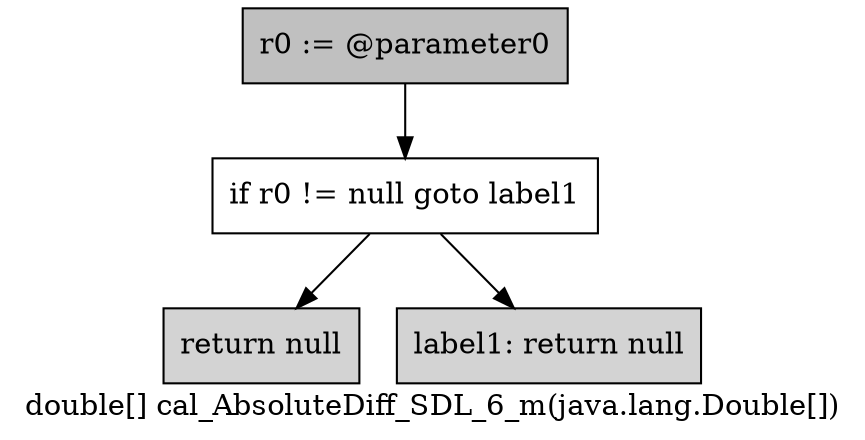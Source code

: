 digraph "double[] cal_AbsoluteDiff_SDL_6_m(java.lang.Double[])" {
    label="double[] cal_AbsoluteDiff_SDL_6_m(java.lang.Double[])";
    node [shape=box];
    "0" [style=filled,fillcolor=gray,label="r0 := @parameter0",];
    "1" [label="if r0 != null goto label1",];
    "0"->"1";
    "2" [style=filled,fillcolor=lightgray,label="return null",];
    "1"->"2";
    "3" [style=filled,fillcolor=lightgray,label="label1: return null",];
    "1"->"3";
}
